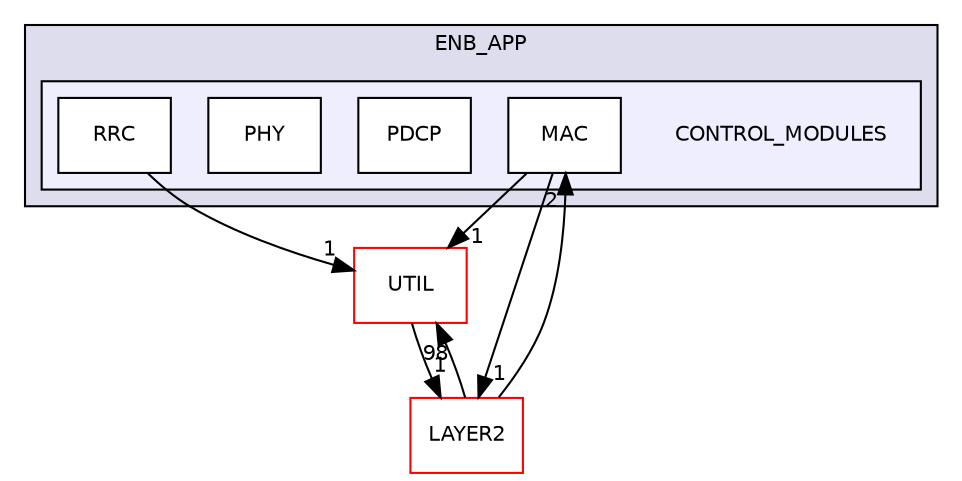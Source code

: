 digraph "ENB_APP/CONTROL_MODULES" {
  compound=true
  node [ fontsize="10", fontname="Helvetica"];
  edge [ labelfontsize="10", labelfontname="Helvetica"];
  subgraph clusterdir_0166fe07a796440ce838c7f409d24361 {
    graph [ bgcolor="#ddddee", pencolor="black", label="ENB_APP" fontname="Helvetica", fontsize="10", URL="dir_0166fe07a796440ce838c7f409d24361.html"]
  subgraph clusterdir_a9b50eafa6fe4feab2a5219d801601da {
    graph [ bgcolor="#eeeeff", pencolor="black", label="" URL="dir_a9b50eafa6fe4feab2a5219d801601da.html"];
    dir_a9b50eafa6fe4feab2a5219d801601da [shape=plaintext label="CONTROL_MODULES"];
    dir_17b9c57b52f58f774e1d86f2bd212b49 [shape=box label="MAC" color="black" fillcolor="white" style="filled" URL="dir_17b9c57b52f58f774e1d86f2bd212b49.html"];
    dir_bf0c3a5d7d896c79eb48712ad24db2fb [shape=box label="PDCP" color="black" fillcolor="white" style="filled" URL="dir_bf0c3a5d7d896c79eb48712ad24db2fb.html"];
    dir_8dd3c1bdfa197aa73e8b813c47aca6db [shape=box label="PHY" color="black" fillcolor="white" style="filled" URL="dir_8dd3c1bdfa197aa73e8b813c47aca6db.html"];
    dir_5f9597e34cfd4d38045e4c80b254d657 [shape=box label="RRC" color="black" fillcolor="white" style="filled" URL="dir_5f9597e34cfd4d38045e4c80b254d657.html"];
  }
  }
  dir_589c038ec477796bd05e0ef97bb6baa5 [shape=box label="UTIL" fillcolor="white" style="filled" color="red" URL="dir_589c038ec477796bd05e0ef97bb6baa5.html"];
  dir_5ca6936ce087eee19ec76772880a265c [shape=box label="LAYER2" fillcolor="white" style="filled" color="red" URL="dir_5ca6936ce087eee19ec76772880a265c.html"];
  dir_5f9597e34cfd4d38045e4c80b254d657->dir_589c038ec477796bd05e0ef97bb6baa5 [headlabel="1", labeldistance=1.5 headhref="dir_000011_000020.html"];
  dir_589c038ec477796bd05e0ef97bb6baa5->dir_5ca6936ce087eee19ec76772880a265c [headlabel="1", labeldistance=1.5 headhref="dir_000020_000001.html"];
  dir_17b9c57b52f58f774e1d86f2bd212b49->dir_589c038ec477796bd05e0ef97bb6baa5 [headlabel="1", labeldistance=1.5 headhref="dir_000008_000020.html"];
  dir_17b9c57b52f58f774e1d86f2bd212b49->dir_5ca6936ce087eee19ec76772880a265c [headlabel="1", labeldistance=1.5 headhref="dir_000008_000001.html"];
  dir_5ca6936ce087eee19ec76772880a265c->dir_589c038ec477796bd05e0ef97bb6baa5 [headlabel="98", labeldistance=1.5 headhref="dir_000001_000020.html"];
  dir_5ca6936ce087eee19ec76772880a265c->dir_17b9c57b52f58f774e1d86f2bd212b49 [headlabel="2", labeldistance=1.5 headhref="dir_000001_000008.html"];
}
